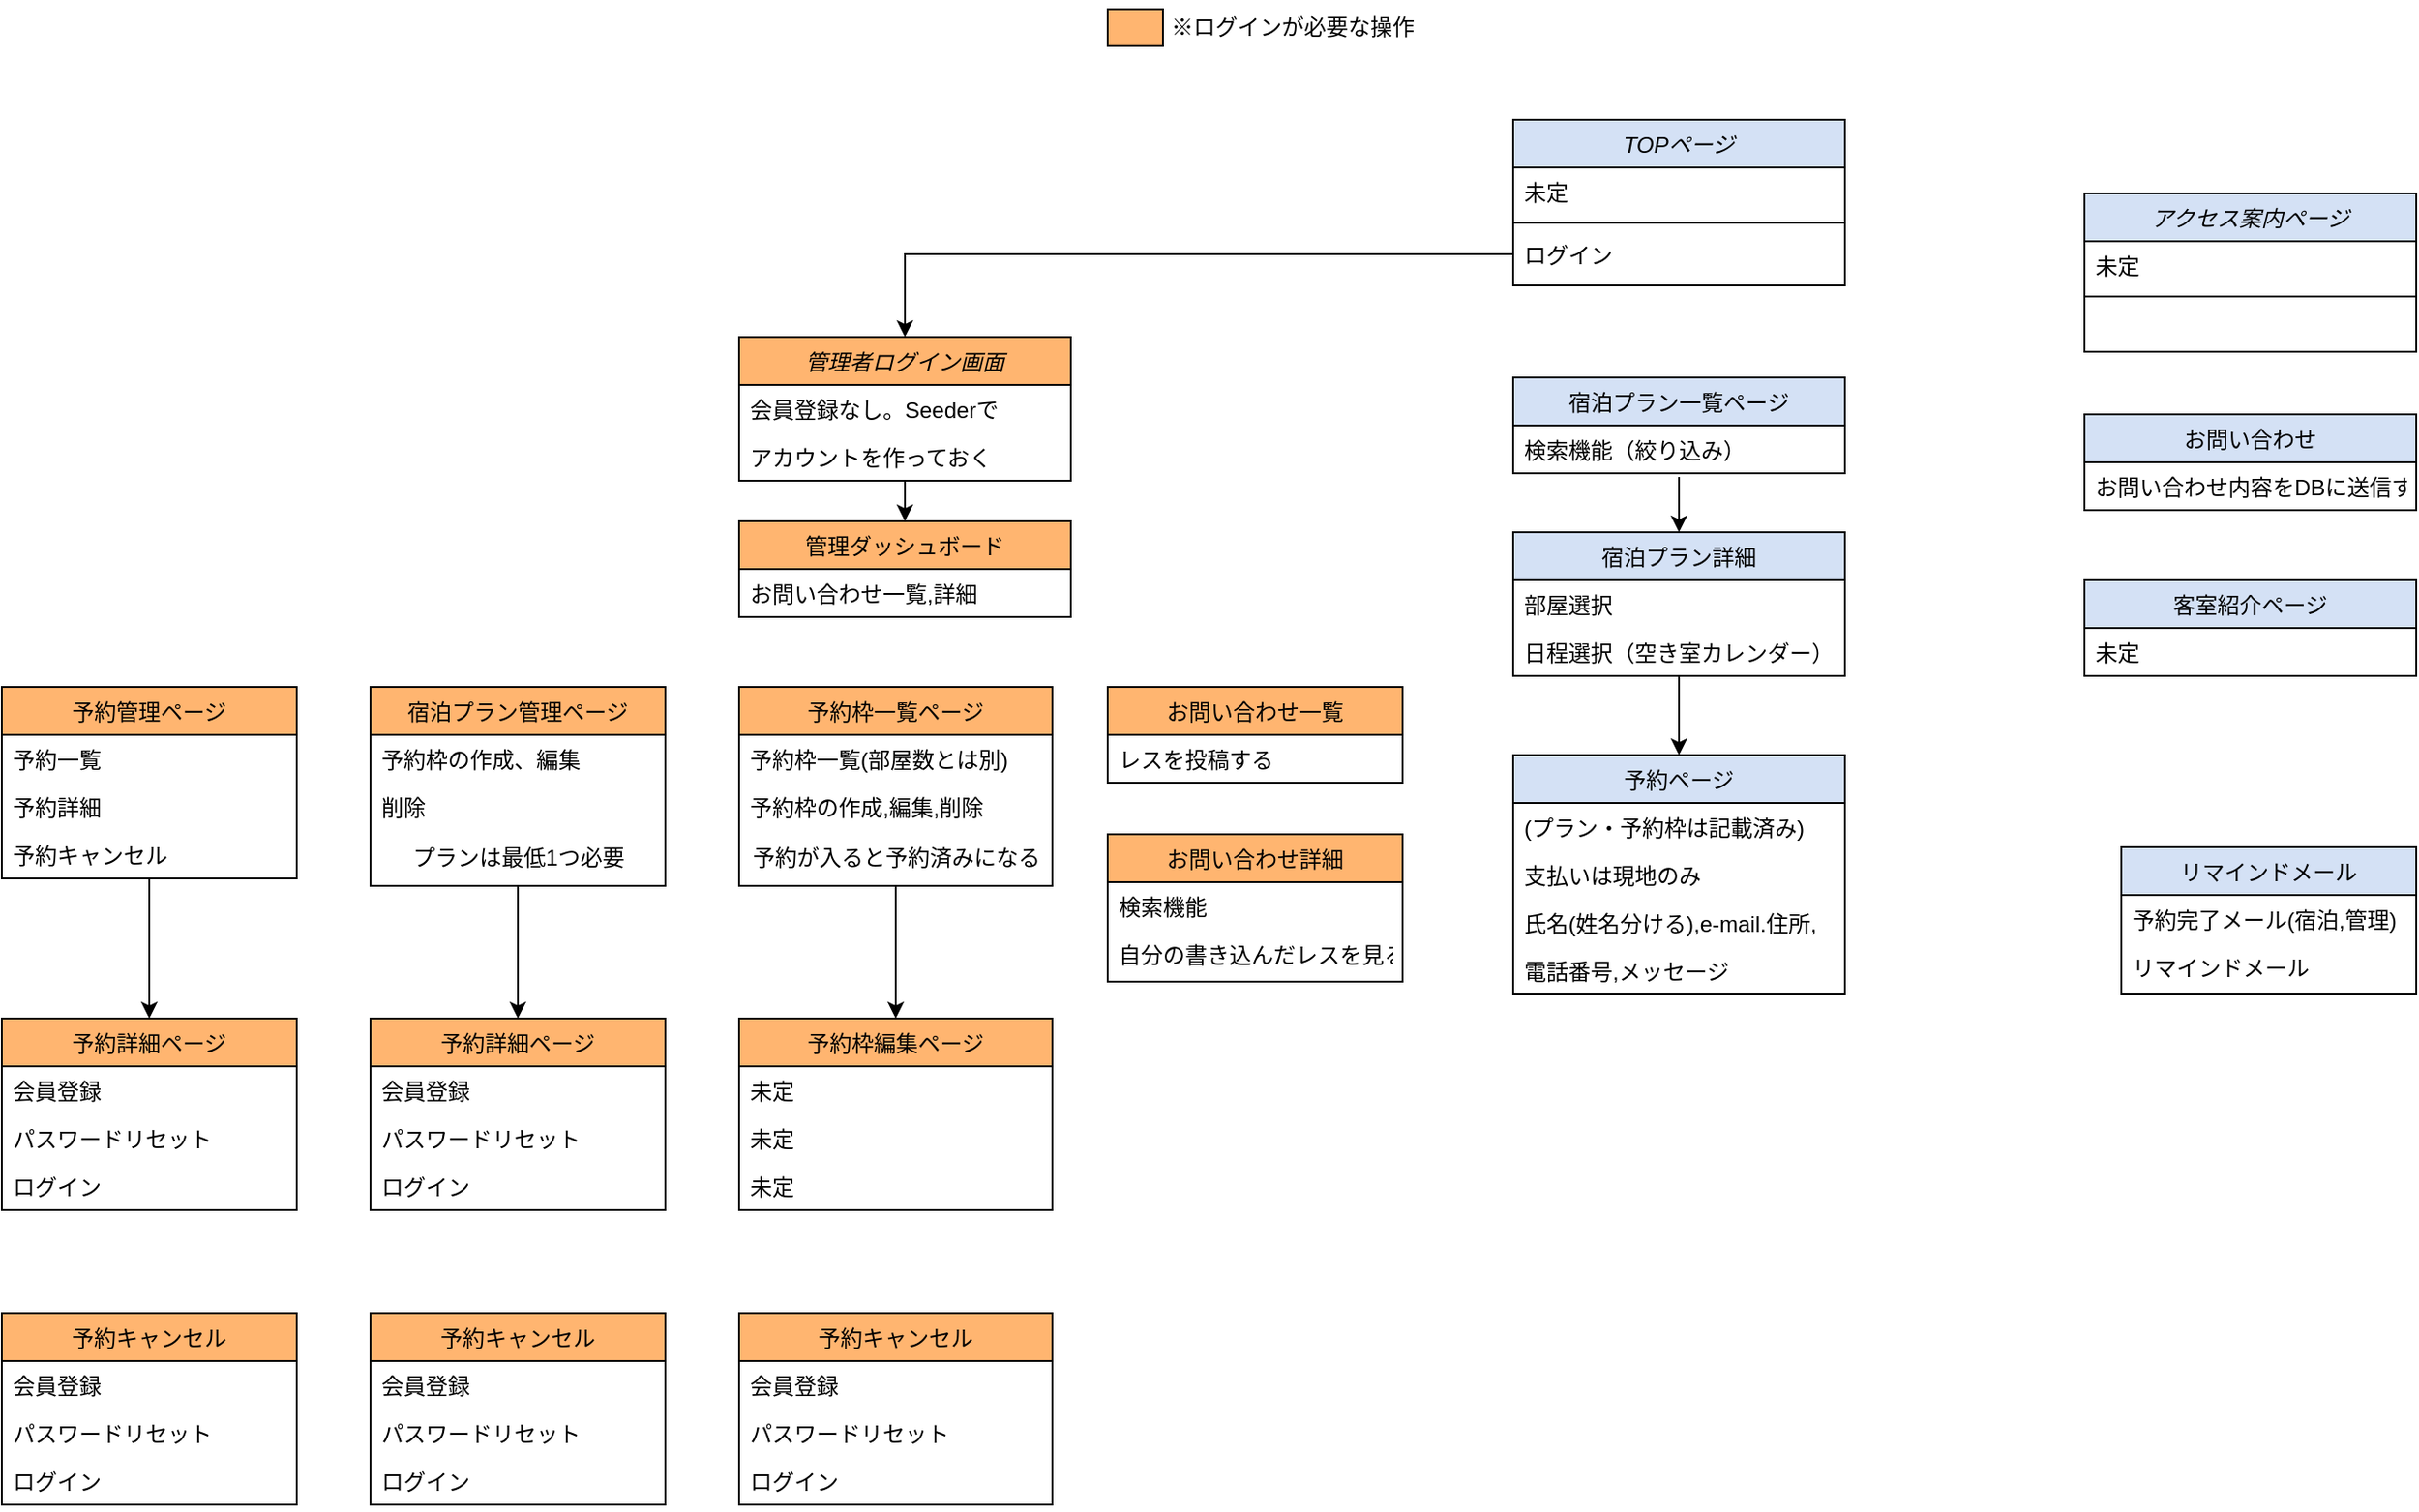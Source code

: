 <mxfile version="21.4.0" type="github">
  <diagram id="C5RBs43oDa-KdzZeNtuy" name="Page-1">
    <mxGraphModel dx="1861" dy="484" grid="1" gridSize="10" guides="1" tooltips="1" connect="1" arrows="1" fold="1" page="1" pageScale="1" pageWidth="827" pageHeight="1169" math="0" shadow="0">
      <root>
        <mxCell id="WIyWlLk6GJQsqaUBKTNV-0" />
        <mxCell id="WIyWlLk6GJQsqaUBKTNV-1" parent="WIyWlLk6GJQsqaUBKTNV-0" />
        <mxCell id="bl8yfyfB_bJRX0V0p2GD-0" value="TOPページ" style="swimlane;fontStyle=2;align=center;verticalAlign=top;childLayout=stackLayout;horizontal=1;startSize=26;horizontalStack=0;resizeParent=1;resizeLast=0;collapsible=1;marginBottom=0;rounded=0;shadow=0;strokeWidth=1;fillColor=#D4E1F5;" parent="WIyWlLk6GJQsqaUBKTNV-1" vertex="1">
          <mxGeometry x="240" y="80" width="180" height="90" as="geometry">
            <mxRectangle x="220" y="80" width="160" height="26" as="alternateBounds" />
          </mxGeometry>
        </mxCell>
        <mxCell id="bl8yfyfB_bJRX0V0p2GD-1" value="未定" style="text;align=left;verticalAlign=top;spacingLeft=4;spacingRight=4;overflow=hidden;rotatable=0;points=[[0,0.5],[1,0.5]];portConstraint=eastwest;" parent="bl8yfyfB_bJRX0V0p2GD-0" vertex="1">
          <mxGeometry y="26" width="180" height="26" as="geometry" />
        </mxCell>
        <mxCell id="bl8yfyfB_bJRX0V0p2GD-2" value="" style="line;html=1;strokeWidth=1;align=left;verticalAlign=middle;spacingTop=-1;spacingLeft=3;spacingRight=3;rotatable=0;labelPosition=right;points=[];portConstraint=eastwest;" parent="bl8yfyfB_bJRX0V0p2GD-0" vertex="1">
          <mxGeometry y="52" width="180" height="8" as="geometry" />
        </mxCell>
        <mxCell id="bl8yfyfB_bJRX0V0p2GD-7" value="ログイン" style="text;align=left;verticalAlign=top;spacingLeft=4;spacingRight=4;overflow=hidden;rotatable=0;points=[[0,0.5],[1,0.5]];portConstraint=eastwest;" parent="bl8yfyfB_bJRX0V0p2GD-0" vertex="1">
          <mxGeometry y="60" width="180" height="26" as="geometry" />
        </mxCell>
        <mxCell id="bl8yfyfB_bJRX0V0p2GD-9" value="予約ページ" style="swimlane;fontStyle=0;align=center;verticalAlign=top;childLayout=stackLayout;horizontal=1;startSize=26;horizontalStack=0;resizeParent=1;resizeLast=0;collapsible=1;marginBottom=0;rounded=0;shadow=0;strokeWidth=1;fillColor=#D4E1F5;" parent="WIyWlLk6GJQsqaUBKTNV-1" vertex="1">
          <mxGeometry x="240" y="425" width="180" height="130" as="geometry">
            <mxRectangle x="130" y="380" width="160" height="26" as="alternateBounds" />
          </mxGeometry>
        </mxCell>
        <mxCell id="bl8yfyfB_bJRX0V0p2GD-10" value="(プラン・予約枠は記載済み)" style="text;align=left;verticalAlign=top;spacingLeft=4;spacingRight=4;overflow=hidden;rotatable=0;points=[[0,0.5],[1,0.5]];portConstraint=eastwest;" parent="bl8yfyfB_bJRX0V0p2GD-9" vertex="1">
          <mxGeometry y="26" width="180" height="26" as="geometry" />
        </mxCell>
        <mxCell id="bl8yfyfB_bJRX0V0p2GD-11" value="支払いは現地のみ" style="text;align=left;verticalAlign=top;spacingLeft=4;spacingRight=4;overflow=hidden;rotatable=0;points=[[0,0.5],[1,0.5]];portConstraint=eastwest;rounded=0;shadow=0;html=0;" parent="bl8yfyfB_bJRX0V0p2GD-9" vertex="1">
          <mxGeometry y="52" width="180" height="26" as="geometry" />
        </mxCell>
        <mxCell id="bl8yfyfB_bJRX0V0p2GD-12" value="氏名(姓名分ける),e-mail.住所," style="text;align=left;verticalAlign=top;spacingLeft=4;spacingRight=4;overflow=hidden;rotatable=0;points=[[0,0.5],[1,0.5]];portConstraint=eastwest;rounded=0;shadow=0;html=0;" parent="bl8yfyfB_bJRX0V0p2GD-9" vertex="1">
          <mxGeometry y="78" width="180" height="26" as="geometry" />
        </mxCell>
        <mxCell id="-IESsYVYVI_-EmZ2xDrL-3" value="電話番号,メッセージ" style="text;align=left;verticalAlign=top;spacingLeft=4;spacingRight=4;overflow=hidden;rotatable=0;points=[[0,0.5],[1,0.5]];portConstraint=eastwest;rounded=0;shadow=0;html=0;" vertex="1" parent="bl8yfyfB_bJRX0V0p2GD-9">
          <mxGeometry y="104" width="180" height="26" as="geometry" />
        </mxCell>
        <mxCell id="qMaIDWYa7PjaukdQb-Qr-4" value="" style="edgeStyle=orthogonalEdgeStyle;rounded=0;orthogonalLoop=1;jettySize=auto;html=1;entryX=0.5;entryY=0;entryDx=0;entryDy=0;" parent="WIyWlLk6GJQsqaUBKTNV-1" source="bl8yfyfB_bJRX0V0p2GD-13" target="bl8yfyfB_bJRX0V0p2GD-9" edge="1">
          <mxGeometry relative="1" as="geometry" />
        </mxCell>
        <mxCell id="bl8yfyfB_bJRX0V0p2GD-13" value="宿泊プラン詳細" style="swimlane;fontStyle=0;align=center;verticalAlign=top;childLayout=stackLayout;horizontal=1;startSize=26;horizontalStack=0;resizeParent=1;resizeLast=0;collapsible=1;marginBottom=0;rounded=0;shadow=0;strokeWidth=1;fillColor=#D4E1F5;" parent="WIyWlLk6GJQsqaUBKTNV-1" vertex="1">
          <mxGeometry x="240" y="304" width="180" height="78" as="geometry">
            <mxRectangle x="340" y="380" width="170" height="26" as="alternateBounds" />
          </mxGeometry>
        </mxCell>
        <mxCell id="bl8yfyfB_bJRX0V0p2GD-14" value="部屋選択" style="text;align=left;verticalAlign=top;spacingLeft=4;spacingRight=4;overflow=hidden;rotatable=0;points=[[0,0.5],[1,0.5]];portConstraint=eastwest;" parent="bl8yfyfB_bJRX0V0p2GD-13" vertex="1">
          <mxGeometry y="26" width="180" height="26" as="geometry" />
        </mxCell>
        <mxCell id="-IESsYVYVI_-EmZ2xDrL-0" value="日程選択（空き室カレンダー）" style="text;align=left;verticalAlign=top;spacingLeft=4;spacingRight=4;overflow=hidden;rotatable=0;points=[[0,0.5],[1,0.5]];portConstraint=eastwest;" vertex="1" parent="bl8yfyfB_bJRX0V0p2GD-13">
          <mxGeometry y="52" width="180" height="26" as="geometry" />
        </mxCell>
        <mxCell id="bl8yfyfB_bJRX0V0p2GD-17" value="宿泊プラン一覧ページ" style="swimlane;fontStyle=0;align=center;verticalAlign=top;childLayout=stackLayout;horizontal=1;startSize=26;horizontalStack=0;resizeParent=1;resizeLast=0;collapsible=1;marginBottom=0;rounded=0;shadow=0;strokeWidth=1;fillColor=#D4E1F5;" parent="WIyWlLk6GJQsqaUBKTNV-1" vertex="1">
          <mxGeometry x="240" y="220" width="180" height="52" as="geometry">
            <mxRectangle x="420" y="360" width="160" height="26" as="alternateBounds" />
          </mxGeometry>
        </mxCell>
        <mxCell id="bl8yfyfB_bJRX0V0p2GD-18" value="検索機能（絞り込み）" style="text;align=left;verticalAlign=top;spacingLeft=4;spacingRight=4;overflow=hidden;rotatable=0;points=[[0,0.5],[1,0.5]];portConstraint=eastwest;" parent="bl8yfyfB_bJRX0V0p2GD-17" vertex="1">
          <mxGeometry y="26" width="180" height="26" as="geometry" />
        </mxCell>
        <mxCell id="bl8yfyfB_bJRX0V0p2GD-24" value="アクセス案内ページ" style="swimlane;fontStyle=2;align=center;verticalAlign=top;childLayout=stackLayout;horizontal=1;startSize=26;horizontalStack=0;resizeParent=1;resizeLast=0;collapsible=1;marginBottom=0;rounded=0;shadow=0;strokeWidth=1;fillColor=#D4E1F5;" parent="WIyWlLk6GJQsqaUBKTNV-1" vertex="1">
          <mxGeometry x="550" y="120" width="180" height="86" as="geometry">
            <mxRectangle x="220" y="80" width="160" height="26" as="alternateBounds" />
          </mxGeometry>
        </mxCell>
        <mxCell id="bl8yfyfB_bJRX0V0p2GD-25" value="未定" style="text;align=left;verticalAlign=top;spacingLeft=4;spacingRight=4;overflow=hidden;rotatable=0;points=[[0,0.5],[1,0.5]];portConstraint=eastwest;" parent="bl8yfyfB_bJRX0V0p2GD-24" vertex="1">
          <mxGeometry y="26" width="180" height="26" as="geometry" />
        </mxCell>
        <mxCell id="bl8yfyfB_bJRX0V0p2GD-26" value="" style="line;html=1;strokeWidth=1;align=left;verticalAlign=middle;spacingTop=-1;spacingLeft=3;spacingRight=3;rotatable=0;labelPosition=right;points=[];portConstraint=eastwest;" parent="bl8yfyfB_bJRX0V0p2GD-24" vertex="1">
          <mxGeometry y="52" width="180" height="8" as="geometry" />
        </mxCell>
        <mxCell id="bl8yfyfB_bJRX0V0p2GD-28" value="客室紹介ページ" style="swimlane;fontStyle=0;align=center;verticalAlign=top;childLayout=stackLayout;horizontal=1;startSize=26;horizontalStack=0;resizeParent=1;resizeLast=0;collapsible=1;marginBottom=0;rounded=0;shadow=0;strokeWidth=1;fillColor=#D4E1F5;" parent="WIyWlLk6GJQsqaUBKTNV-1" vertex="1">
          <mxGeometry x="550" y="330" width="180" height="52" as="geometry">
            <mxRectangle x="440" y="80" width="160" height="26" as="alternateBounds" />
          </mxGeometry>
        </mxCell>
        <mxCell id="bl8yfyfB_bJRX0V0p2GD-29" value="未定" style="text;align=left;verticalAlign=top;spacingLeft=4;spacingRight=4;overflow=hidden;rotatable=0;points=[[0,0.5],[1,0.5]];portConstraint=eastwest;fillColor=#FFFFFF;strokeColor=#000000;" parent="bl8yfyfB_bJRX0V0p2GD-28" vertex="1">
          <mxGeometry y="26" width="180" height="26" as="geometry" />
        </mxCell>
        <mxCell id="qMaIDWYa7PjaukdQb-Qr-2" value="" style="rounded=0;whiteSpace=wrap;html=1;fillColor=#FFB570;" parent="WIyWlLk6GJQsqaUBKTNV-1" vertex="1">
          <mxGeometry x="20" y="20" width="30" height="20" as="geometry" />
        </mxCell>
        <mxCell id="qMaIDWYa7PjaukdQb-Qr-3" value="※ログインが必要な操作" style="text;html=1;align=center;verticalAlign=middle;resizable=0;points=[];autosize=1;strokeColor=none;fillColor=none;" parent="WIyWlLk6GJQsqaUBKTNV-1" vertex="1">
          <mxGeometry x="40" y="15" width="160" height="30" as="geometry" />
        </mxCell>
        <mxCell id="qMaIDWYa7PjaukdQb-Qr-6" value="リマインドメール" style="swimlane;fontStyle=0;align=center;verticalAlign=top;childLayout=stackLayout;horizontal=1;startSize=26;horizontalStack=0;resizeParent=1;resizeLast=0;collapsible=1;marginBottom=0;rounded=0;shadow=0;strokeWidth=1;fillColor=#D4E1F5;" parent="WIyWlLk6GJQsqaUBKTNV-1" vertex="1">
          <mxGeometry x="570" y="475" width="160" height="80" as="geometry">
            <mxRectangle x="130" y="380" width="160" height="26" as="alternateBounds" />
          </mxGeometry>
        </mxCell>
        <mxCell id="qMaIDWYa7PjaukdQb-Qr-7" value="予約完了メール(宿泊,管理)" style="text;align=left;verticalAlign=top;spacingLeft=4;spacingRight=4;overflow=hidden;rotatable=0;points=[[0,0.5],[1,0.5]];portConstraint=eastwest;" parent="qMaIDWYa7PjaukdQb-Qr-6" vertex="1">
          <mxGeometry y="26" width="160" height="26" as="geometry" />
        </mxCell>
        <mxCell id="qMaIDWYa7PjaukdQb-Qr-8" value="リマインドメール" style="text;align=left;verticalAlign=top;spacingLeft=4;spacingRight=4;overflow=hidden;rotatable=0;points=[[0,0.5],[1,0.5]];portConstraint=eastwest;rounded=0;shadow=0;html=0;" parent="qMaIDWYa7PjaukdQb-Qr-6" vertex="1">
          <mxGeometry y="52" width="160" height="26" as="geometry" />
        </mxCell>
        <mxCell id="qMaIDWYa7PjaukdQb-Qr-11" value="管理ダッシュボード" style="swimlane;fontStyle=0;align=center;verticalAlign=top;childLayout=stackLayout;horizontal=1;startSize=26;horizontalStack=0;resizeParent=1;resizeLast=0;collapsible=1;marginBottom=0;rounded=0;shadow=0;strokeWidth=1;fillColor=#FFB570;" parent="WIyWlLk6GJQsqaUBKTNV-1" vertex="1">
          <mxGeometry x="-180" y="298" width="180" height="52" as="geometry">
            <mxRectangle x="440" y="80" width="160" height="26" as="alternateBounds" />
          </mxGeometry>
        </mxCell>
        <mxCell id="qMaIDWYa7PjaukdQb-Qr-12" value="お問い合わせ一覧,詳細" style="text;align=left;verticalAlign=top;spacingLeft=4;spacingRight=4;overflow=hidden;rotatable=0;points=[[0,0.5],[1,0.5]];portConstraint=eastwest;" parent="qMaIDWYa7PjaukdQb-Qr-11" vertex="1">
          <mxGeometry y="26" width="180" height="26" as="geometry" />
        </mxCell>
        <mxCell id="qMaIDWYa7PjaukdQb-Qr-13" value="お問い合わせ詳細" style="swimlane;fontStyle=0;align=center;verticalAlign=top;childLayout=stackLayout;horizontal=1;startSize=26;horizontalStack=0;resizeParent=1;resizeLast=0;collapsible=1;marginBottom=0;rounded=0;shadow=0;strokeWidth=1;fillColor=#FFB570;" parent="WIyWlLk6GJQsqaUBKTNV-1" vertex="1">
          <mxGeometry x="20" y="468" width="160" height="80" as="geometry">
            <mxRectangle x="420" y="360" width="160" height="26" as="alternateBounds" />
          </mxGeometry>
        </mxCell>
        <mxCell id="qMaIDWYa7PjaukdQb-Qr-14" value="検索機能" style="text;align=left;verticalAlign=top;spacingLeft=4;spacingRight=4;overflow=hidden;rotatable=0;points=[[0,0.5],[1,0.5]];portConstraint=eastwest;" parent="qMaIDWYa7PjaukdQb-Qr-13" vertex="1">
          <mxGeometry y="26" width="160" height="26" as="geometry" />
        </mxCell>
        <mxCell id="qMaIDWYa7PjaukdQb-Qr-15" value="自分の書き込んだレスを見る" style="text;align=left;verticalAlign=top;spacingLeft=4;spacingRight=4;overflow=hidden;rotatable=0;points=[[0,0.5],[1,0.5]];portConstraint=eastwest;rounded=0;shadow=0;html=0;" parent="qMaIDWYa7PjaukdQb-Qr-13" vertex="1">
          <mxGeometry y="52" width="160" height="26" as="geometry" />
        </mxCell>
        <mxCell id="-IESsYVYVI_-EmZ2xDrL-21" value="" style="edgeStyle=orthogonalEdgeStyle;rounded=0;orthogonalLoop=1;jettySize=auto;html=1;entryX=0.5;entryY=0;entryDx=0;entryDy=0;" edge="1" parent="WIyWlLk6GJQsqaUBKTNV-1" source="qMaIDWYa7PjaukdQb-Qr-16" target="qMaIDWYa7PjaukdQb-Qr-11">
          <mxGeometry relative="1" as="geometry" />
        </mxCell>
        <mxCell id="qMaIDWYa7PjaukdQb-Qr-16" value="管理者ログイン画面" style="swimlane;fontStyle=2;align=center;verticalAlign=top;childLayout=stackLayout;horizontal=1;startSize=26;horizontalStack=0;resizeParent=1;resizeLast=0;collapsible=1;marginBottom=0;rounded=0;shadow=0;strokeWidth=1;fillColor=#FFB570;" parent="WIyWlLk6GJQsqaUBKTNV-1" vertex="1">
          <mxGeometry x="-180" y="198" width="180" height="78" as="geometry">
            <mxRectangle x="220" y="80" width="160" height="26" as="alternateBounds" />
          </mxGeometry>
        </mxCell>
        <mxCell id="-IESsYVYVI_-EmZ2xDrL-19" value="会員登録なし。Seederで" style="text;align=left;verticalAlign=top;spacingLeft=4;spacingRight=4;overflow=hidden;rotatable=0;points=[[0,0.5],[1,0.5]];portConstraint=eastwest;" vertex="1" parent="qMaIDWYa7PjaukdQb-Qr-16">
          <mxGeometry y="26" width="180" height="26" as="geometry" />
        </mxCell>
        <mxCell id="qMaIDWYa7PjaukdQb-Qr-17" value="アカウントを作っておく" style="text;align=left;verticalAlign=top;spacingLeft=4;spacingRight=4;overflow=hidden;rotatable=0;points=[[0,0.5],[1,0.5]];portConstraint=eastwest;" parent="qMaIDWYa7PjaukdQb-Qr-16" vertex="1">
          <mxGeometry y="52" width="180" height="26" as="geometry" />
        </mxCell>
        <mxCell id="qMaIDWYa7PjaukdQb-Qr-20" value="お問い合わせ一覧" style="swimlane;fontStyle=0;align=center;verticalAlign=top;childLayout=stackLayout;horizontal=1;startSize=26;horizontalStack=0;resizeParent=1;resizeLast=0;collapsible=1;marginBottom=0;rounded=0;shadow=0;strokeWidth=1;fillColor=#FFB570;" parent="WIyWlLk6GJQsqaUBKTNV-1" vertex="1">
          <mxGeometry x="20" y="388" width="160" height="52" as="geometry">
            <mxRectangle x="440" y="80" width="160" height="26" as="alternateBounds" />
          </mxGeometry>
        </mxCell>
        <mxCell id="qMaIDWYa7PjaukdQb-Qr-21" value="レスを投稿する" style="text;align=left;verticalAlign=top;spacingLeft=4;spacingRight=4;overflow=hidden;rotatable=0;points=[[0,0.5],[1,0.5]];portConstraint=eastwest;fillColor=#FFFFFF;strokeColor=#000000;" parent="qMaIDWYa7PjaukdQb-Qr-20" vertex="1">
          <mxGeometry y="26" width="160" height="26" as="geometry" />
        </mxCell>
        <mxCell id="qMaIDWYa7PjaukdQb-Qr-22" value="予約枠編集ページ" style="swimlane;fontStyle=0;align=center;verticalAlign=top;childLayout=stackLayout;horizontal=1;startSize=26;horizontalStack=0;resizeParent=1;resizeLast=0;collapsible=1;marginBottom=0;rounded=0;shadow=0;strokeWidth=1;fillColor=#FFB570;" parent="WIyWlLk6GJQsqaUBKTNV-1" vertex="1">
          <mxGeometry x="-180" y="568" width="170" height="104" as="geometry">
            <mxRectangle x="130" y="380" width="160" height="26" as="alternateBounds" />
          </mxGeometry>
        </mxCell>
        <mxCell id="qMaIDWYa7PjaukdQb-Qr-23" value="未定" style="text;align=left;verticalAlign=top;spacingLeft=4;spacingRight=4;overflow=hidden;rotatable=0;points=[[0,0.5],[1,0.5]];portConstraint=eastwest;" parent="qMaIDWYa7PjaukdQb-Qr-22" vertex="1">
          <mxGeometry y="26" width="170" height="26" as="geometry" />
        </mxCell>
        <mxCell id="qMaIDWYa7PjaukdQb-Qr-24" value="未定" style="text;align=left;verticalAlign=top;spacingLeft=4;spacingRight=4;overflow=hidden;rotatable=0;points=[[0,0.5],[1,0.5]];portConstraint=eastwest;rounded=0;shadow=0;html=0;" parent="qMaIDWYa7PjaukdQb-Qr-22" vertex="1">
          <mxGeometry y="52" width="170" height="26" as="geometry" />
        </mxCell>
        <mxCell id="qMaIDWYa7PjaukdQb-Qr-25" value="未定" style="text;align=left;verticalAlign=top;spacingLeft=4;spacingRight=4;overflow=hidden;rotatable=0;points=[[0,0.5],[1,0.5]];portConstraint=eastwest;rounded=0;shadow=0;html=0;" parent="qMaIDWYa7PjaukdQb-Qr-22" vertex="1">
          <mxGeometry y="78" width="170" height="26" as="geometry" />
        </mxCell>
        <mxCell id="qMaIDWYa7PjaukdQb-Qr-26" value="" style="edgeStyle=orthogonalEdgeStyle;rounded=0;orthogonalLoop=1;jettySize=auto;html=1;entryX=0.5;entryY=0;entryDx=0;entryDy=0;" parent="WIyWlLk6GJQsqaUBKTNV-1" source="qMaIDWYa7PjaukdQb-Qr-27" target="qMaIDWYa7PjaukdQb-Qr-22" edge="1">
          <mxGeometry relative="1" as="geometry" />
        </mxCell>
        <mxCell id="qMaIDWYa7PjaukdQb-Qr-27" value="予約枠一覧ページ" style="swimlane;fontStyle=0;align=center;verticalAlign=top;childLayout=stackLayout;horizontal=1;startSize=26;horizontalStack=0;resizeParent=1;resizeLast=0;collapsible=1;marginBottom=0;rounded=0;shadow=0;strokeWidth=1;fillColor=#FFB570;" parent="WIyWlLk6GJQsqaUBKTNV-1" vertex="1">
          <mxGeometry x="-180" y="388" width="170" height="108" as="geometry">
            <mxRectangle x="340" y="380" width="170" height="26" as="alternateBounds" />
          </mxGeometry>
        </mxCell>
        <mxCell id="-IESsYVYVI_-EmZ2xDrL-26" value="予約枠一覧(部屋数とは別)" style="text;align=left;verticalAlign=top;spacingLeft=4;spacingRight=4;overflow=hidden;rotatable=0;points=[[0,0.5],[1,0.5]];portConstraint=eastwest;" vertex="1" parent="qMaIDWYa7PjaukdQb-Qr-27">
          <mxGeometry y="26" width="170" height="26" as="geometry" />
        </mxCell>
        <mxCell id="-IESsYVYVI_-EmZ2xDrL-27" value="予約枠の作成,編集,削除" style="text;align=left;verticalAlign=top;spacingLeft=4;spacingRight=4;overflow=hidden;rotatable=0;points=[[0,0.5],[1,0.5]];portConstraint=eastwest;" vertex="1" parent="qMaIDWYa7PjaukdQb-Qr-27">
          <mxGeometry y="52" width="170" height="26" as="geometry" />
        </mxCell>
        <mxCell id="-IESsYVYVI_-EmZ2xDrL-44" value="予約が入ると予約済みになる" style="text;html=1;align=center;verticalAlign=middle;resizable=0;points=[];autosize=1;strokeColor=none;fillColor=none;" vertex="1" parent="qMaIDWYa7PjaukdQb-Qr-27">
          <mxGeometry y="78" width="170" height="30" as="geometry" />
        </mxCell>
        <mxCell id="qMaIDWYa7PjaukdQb-Qr-29" value="予約キャンセル" style="swimlane;fontStyle=0;align=center;verticalAlign=top;childLayout=stackLayout;horizontal=1;startSize=26;horizontalStack=0;resizeParent=1;resizeLast=0;collapsible=1;marginBottom=0;rounded=0;shadow=0;strokeWidth=1;fillColor=#FFB570;" parent="WIyWlLk6GJQsqaUBKTNV-1" vertex="1">
          <mxGeometry x="-180" y="728" width="170" height="104" as="geometry">
            <mxRectangle x="130" y="380" width="160" height="26" as="alternateBounds" />
          </mxGeometry>
        </mxCell>
        <mxCell id="qMaIDWYa7PjaukdQb-Qr-30" value="会員登録" style="text;align=left;verticalAlign=top;spacingLeft=4;spacingRight=4;overflow=hidden;rotatable=0;points=[[0,0.5],[1,0.5]];portConstraint=eastwest;" parent="qMaIDWYa7PjaukdQb-Qr-29" vertex="1">
          <mxGeometry y="26" width="170" height="26" as="geometry" />
        </mxCell>
        <mxCell id="qMaIDWYa7PjaukdQb-Qr-31" value="パスワードリセット" style="text;align=left;verticalAlign=top;spacingLeft=4;spacingRight=4;overflow=hidden;rotatable=0;points=[[0,0.5],[1,0.5]];portConstraint=eastwest;rounded=0;shadow=0;html=0;" parent="qMaIDWYa7PjaukdQb-Qr-29" vertex="1">
          <mxGeometry y="52" width="170" height="26" as="geometry" />
        </mxCell>
        <mxCell id="qMaIDWYa7PjaukdQb-Qr-32" value="ログイン" style="text;align=left;verticalAlign=top;spacingLeft=4;spacingRight=4;overflow=hidden;rotatable=0;points=[[0,0.5],[1,0.5]];portConstraint=eastwest;rounded=0;shadow=0;html=0;" parent="qMaIDWYa7PjaukdQb-Qr-29" vertex="1">
          <mxGeometry y="78" width="170" height="26" as="geometry" />
        </mxCell>
        <mxCell id="-IESsYVYVI_-EmZ2xDrL-5" style="edgeStyle=orthogonalEdgeStyle;rounded=0;orthogonalLoop=1;jettySize=auto;html=1;exitX=0.5;exitY=1.077;exitDx=0;exitDy=0;entryX=0.5;entryY=0;entryDx=0;entryDy=0;exitPerimeter=0;" edge="1" parent="WIyWlLk6GJQsqaUBKTNV-1" source="bl8yfyfB_bJRX0V0p2GD-18" target="bl8yfyfB_bJRX0V0p2GD-13">
          <mxGeometry relative="1" as="geometry" />
        </mxCell>
        <mxCell id="bl8yfyfB_bJRX0V0p2GD-15" value="お問い合わせ" style="swimlane;fontStyle=0;align=center;verticalAlign=top;childLayout=stackLayout;horizontal=1;startSize=26;horizontalStack=0;resizeParent=1;resizeLast=0;collapsible=1;marginBottom=0;rounded=0;shadow=0;strokeWidth=1;fillColor=#D4E1F5;" parent="WIyWlLk6GJQsqaUBKTNV-1" vertex="1">
          <mxGeometry x="550" y="240" width="180" height="52" as="geometry">
            <mxRectangle x="440" y="80" width="160" height="26" as="alternateBounds" />
          </mxGeometry>
        </mxCell>
        <mxCell id="bl8yfyfB_bJRX0V0p2GD-16" value="お問い合わせ内容をDBに送信する" style="text;align=left;verticalAlign=top;spacingLeft=4;spacingRight=4;overflow=hidden;rotatable=0;points=[[0,0.5],[1,0.5]];portConstraint=eastwest;" parent="bl8yfyfB_bJRX0V0p2GD-15" vertex="1">
          <mxGeometry y="26" width="180" height="26" as="geometry" />
        </mxCell>
        <mxCell id="-IESsYVYVI_-EmZ2xDrL-28" value="予約詳細ページ" style="swimlane;fontStyle=0;align=center;verticalAlign=top;childLayout=stackLayout;horizontal=1;startSize=26;horizontalStack=0;resizeParent=1;resizeLast=0;collapsible=1;marginBottom=0;rounded=0;shadow=0;strokeWidth=1;fillColor=#FFB570;" vertex="1" parent="WIyWlLk6GJQsqaUBKTNV-1">
          <mxGeometry x="-380" y="568" width="160" height="104" as="geometry">
            <mxRectangle x="130" y="380" width="160" height="26" as="alternateBounds" />
          </mxGeometry>
        </mxCell>
        <mxCell id="-IESsYVYVI_-EmZ2xDrL-29" value="会員登録" style="text;align=left;verticalAlign=top;spacingLeft=4;spacingRight=4;overflow=hidden;rotatable=0;points=[[0,0.5],[1,0.5]];portConstraint=eastwest;" vertex="1" parent="-IESsYVYVI_-EmZ2xDrL-28">
          <mxGeometry y="26" width="160" height="26" as="geometry" />
        </mxCell>
        <mxCell id="-IESsYVYVI_-EmZ2xDrL-30" value="パスワードリセット" style="text;align=left;verticalAlign=top;spacingLeft=4;spacingRight=4;overflow=hidden;rotatable=0;points=[[0,0.5],[1,0.5]];portConstraint=eastwest;rounded=0;shadow=0;html=0;" vertex="1" parent="-IESsYVYVI_-EmZ2xDrL-28">
          <mxGeometry y="52" width="160" height="26" as="geometry" />
        </mxCell>
        <mxCell id="-IESsYVYVI_-EmZ2xDrL-31" value="ログイン" style="text;align=left;verticalAlign=top;spacingLeft=4;spacingRight=4;overflow=hidden;rotatable=0;points=[[0,0.5],[1,0.5]];portConstraint=eastwest;rounded=0;shadow=0;html=0;" vertex="1" parent="-IESsYVYVI_-EmZ2xDrL-28">
          <mxGeometry y="78" width="160" height="26" as="geometry" />
        </mxCell>
        <mxCell id="-IESsYVYVI_-EmZ2xDrL-32" value="" style="edgeStyle=orthogonalEdgeStyle;rounded=0;orthogonalLoop=1;jettySize=auto;html=1;entryX=0.5;entryY=0;entryDx=0;entryDy=0;" edge="1" parent="WIyWlLk6GJQsqaUBKTNV-1" source="-IESsYVYVI_-EmZ2xDrL-33" target="-IESsYVYVI_-EmZ2xDrL-28">
          <mxGeometry relative="1" as="geometry" />
        </mxCell>
        <mxCell id="-IESsYVYVI_-EmZ2xDrL-33" value="宿泊プラン管理ページ" style="swimlane;fontStyle=0;align=center;verticalAlign=top;childLayout=stackLayout;horizontal=1;startSize=26;horizontalStack=0;resizeParent=1;resizeLast=0;collapsible=1;marginBottom=0;rounded=0;shadow=0;strokeWidth=1;fillColor=#FFB570;" vertex="1" parent="WIyWlLk6GJQsqaUBKTNV-1">
          <mxGeometry x="-380" y="388" width="160" height="108" as="geometry">
            <mxRectangle x="340" y="380" width="170" height="26" as="alternateBounds" />
          </mxGeometry>
        </mxCell>
        <mxCell id="-IESsYVYVI_-EmZ2xDrL-34" value="予約枠の作成、編集" style="text;align=left;verticalAlign=top;spacingLeft=4;spacingRight=4;overflow=hidden;rotatable=0;points=[[0,0.5],[1,0.5]];portConstraint=eastwest;" vertex="1" parent="-IESsYVYVI_-EmZ2xDrL-33">
          <mxGeometry y="26" width="160" height="26" as="geometry" />
        </mxCell>
        <mxCell id="-IESsYVYVI_-EmZ2xDrL-35" value="削除" style="text;align=left;verticalAlign=top;spacingLeft=4;spacingRight=4;overflow=hidden;rotatable=0;points=[[0,0.5],[1,0.5]];portConstraint=eastwest;" vertex="1" parent="-IESsYVYVI_-EmZ2xDrL-33">
          <mxGeometry y="52" width="160" height="26" as="geometry" />
        </mxCell>
        <mxCell id="-IESsYVYVI_-EmZ2xDrL-61" value="プランは最低1つ必要" style="text;html=1;align=center;verticalAlign=middle;resizable=0;points=[];autosize=1;strokeColor=none;fillColor=none;" vertex="1" parent="-IESsYVYVI_-EmZ2xDrL-33">
          <mxGeometry y="78" width="160" height="30" as="geometry" />
        </mxCell>
        <mxCell id="-IESsYVYVI_-EmZ2xDrL-36" value="予約キャンセル" style="swimlane;fontStyle=0;align=center;verticalAlign=top;childLayout=stackLayout;horizontal=1;startSize=26;horizontalStack=0;resizeParent=1;resizeLast=0;collapsible=1;marginBottom=0;rounded=0;shadow=0;strokeWidth=1;fillColor=#FFB570;" vertex="1" parent="WIyWlLk6GJQsqaUBKTNV-1">
          <mxGeometry x="-380" y="728" width="160" height="104" as="geometry">
            <mxRectangle x="130" y="380" width="160" height="26" as="alternateBounds" />
          </mxGeometry>
        </mxCell>
        <mxCell id="-IESsYVYVI_-EmZ2xDrL-37" value="会員登録" style="text;align=left;verticalAlign=top;spacingLeft=4;spacingRight=4;overflow=hidden;rotatable=0;points=[[0,0.5],[1,0.5]];portConstraint=eastwest;" vertex="1" parent="-IESsYVYVI_-EmZ2xDrL-36">
          <mxGeometry y="26" width="160" height="26" as="geometry" />
        </mxCell>
        <mxCell id="-IESsYVYVI_-EmZ2xDrL-38" value="パスワードリセット" style="text;align=left;verticalAlign=top;spacingLeft=4;spacingRight=4;overflow=hidden;rotatable=0;points=[[0,0.5],[1,0.5]];portConstraint=eastwest;rounded=0;shadow=0;html=0;" vertex="1" parent="-IESsYVYVI_-EmZ2xDrL-36">
          <mxGeometry y="52" width="160" height="26" as="geometry" />
        </mxCell>
        <mxCell id="-IESsYVYVI_-EmZ2xDrL-39" value="ログイン" style="text;align=left;verticalAlign=top;spacingLeft=4;spacingRight=4;overflow=hidden;rotatable=0;points=[[0,0.5],[1,0.5]];portConstraint=eastwest;rounded=0;shadow=0;html=0;" vertex="1" parent="-IESsYVYVI_-EmZ2xDrL-36">
          <mxGeometry y="78" width="160" height="26" as="geometry" />
        </mxCell>
        <mxCell id="-IESsYVYVI_-EmZ2xDrL-46" value="予約詳細ページ" style="swimlane;fontStyle=0;align=center;verticalAlign=top;childLayout=stackLayout;horizontal=1;startSize=26;horizontalStack=0;resizeParent=1;resizeLast=0;collapsible=1;marginBottom=0;rounded=0;shadow=0;strokeWidth=1;fillColor=#FFB570;" vertex="1" parent="WIyWlLk6GJQsqaUBKTNV-1">
          <mxGeometry x="-580" y="568" width="160" height="104" as="geometry">
            <mxRectangle x="130" y="380" width="160" height="26" as="alternateBounds" />
          </mxGeometry>
        </mxCell>
        <mxCell id="-IESsYVYVI_-EmZ2xDrL-47" value="会員登録" style="text;align=left;verticalAlign=top;spacingLeft=4;spacingRight=4;overflow=hidden;rotatable=0;points=[[0,0.5],[1,0.5]];portConstraint=eastwest;" vertex="1" parent="-IESsYVYVI_-EmZ2xDrL-46">
          <mxGeometry y="26" width="160" height="26" as="geometry" />
        </mxCell>
        <mxCell id="-IESsYVYVI_-EmZ2xDrL-48" value="パスワードリセット" style="text;align=left;verticalAlign=top;spacingLeft=4;spacingRight=4;overflow=hidden;rotatable=0;points=[[0,0.5],[1,0.5]];portConstraint=eastwest;rounded=0;shadow=0;html=0;" vertex="1" parent="-IESsYVYVI_-EmZ2xDrL-46">
          <mxGeometry y="52" width="160" height="26" as="geometry" />
        </mxCell>
        <mxCell id="-IESsYVYVI_-EmZ2xDrL-49" value="ログイン" style="text;align=left;verticalAlign=top;spacingLeft=4;spacingRight=4;overflow=hidden;rotatable=0;points=[[0,0.5],[1,0.5]];portConstraint=eastwest;rounded=0;shadow=0;html=0;" vertex="1" parent="-IESsYVYVI_-EmZ2xDrL-46">
          <mxGeometry y="78" width="160" height="26" as="geometry" />
        </mxCell>
        <mxCell id="-IESsYVYVI_-EmZ2xDrL-50" value="" style="edgeStyle=orthogonalEdgeStyle;rounded=0;orthogonalLoop=1;jettySize=auto;html=1;entryX=0.5;entryY=0;entryDx=0;entryDy=0;" edge="1" parent="WIyWlLk6GJQsqaUBKTNV-1" source="-IESsYVYVI_-EmZ2xDrL-51" target="-IESsYVYVI_-EmZ2xDrL-46">
          <mxGeometry relative="1" as="geometry" />
        </mxCell>
        <mxCell id="-IESsYVYVI_-EmZ2xDrL-51" value="予約管理ページ" style="swimlane;fontStyle=0;align=center;verticalAlign=top;childLayout=stackLayout;horizontal=1;startSize=26;horizontalStack=0;resizeParent=1;resizeLast=0;collapsible=1;marginBottom=0;rounded=0;shadow=0;strokeWidth=1;fillColor=#FFB570;" vertex="1" parent="WIyWlLk6GJQsqaUBKTNV-1">
          <mxGeometry x="-580" y="388" width="160" height="104" as="geometry">
            <mxRectangle x="340" y="380" width="170" height="26" as="alternateBounds" />
          </mxGeometry>
        </mxCell>
        <mxCell id="-IESsYVYVI_-EmZ2xDrL-52" value="予約一覧" style="text;align=left;verticalAlign=top;spacingLeft=4;spacingRight=4;overflow=hidden;rotatable=0;points=[[0,0.5],[1,0.5]];portConstraint=eastwest;" vertex="1" parent="-IESsYVYVI_-EmZ2xDrL-51">
          <mxGeometry y="26" width="160" height="26" as="geometry" />
        </mxCell>
        <mxCell id="-IESsYVYVI_-EmZ2xDrL-58" value="予約詳細" style="text;align=left;verticalAlign=top;spacingLeft=4;spacingRight=4;overflow=hidden;rotatable=0;points=[[0,0.5],[1,0.5]];portConstraint=eastwest;" vertex="1" parent="-IESsYVYVI_-EmZ2xDrL-51">
          <mxGeometry y="52" width="160" height="26" as="geometry" />
        </mxCell>
        <mxCell id="-IESsYVYVI_-EmZ2xDrL-53" value="予約キャンセル" style="text;align=left;verticalAlign=top;spacingLeft=4;spacingRight=4;overflow=hidden;rotatable=0;points=[[0,0.5],[1,0.5]];portConstraint=eastwest;" vertex="1" parent="-IESsYVYVI_-EmZ2xDrL-51">
          <mxGeometry y="78" width="160" height="26" as="geometry" />
        </mxCell>
        <mxCell id="-IESsYVYVI_-EmZ2xDrL-54" value="予約キャンセル" style="swimlane;fontStyle=0;align=center;verticalAlign=top;childLayout=stackLayout;horizontal=1;startSize=26;horizontalStack=0;resizeParent=1;resizeLast=0;collapsible=1;marginBottom=0;rounded=0;shadow=0;strokeWidth=1;fillColor=#FFB570;" vertex="1" parent="WIyWlLk6GJQsqaUBKTNV-1">
          <mxGeometry x="-580" y="728" width="160" height="104" as="geometry">
            <mxRectangle x="130" y="380" width="160" height="26" as="alternateBounds" />
          </mxGeometry>
        </mxCell>
        <mxCell id="-IESsYVYVI_-EmZ2xDrL-55" value="会員登録" style="text;align=left;verticalAlign=top;spacingLeft=4;spacingRight=4;overflow=hidden;rotatable=0;points=[[0,0.5],[1,0.5]];portConstraint=eastwest;" vertex="1" parent="-IESsYVYVI_-EmZ2xDrL-54">
          <mxGeometry y="26" width="160" height="26" as="geometry" />
        </mxCell>
        <mxCell id="-IESsYVYVI_-EmZ2xDrL-56" value="パスワードリセット" style="text;align=left;verticalAlign=top;spacingLeft=4;spacingRight=4;overflow=hidden;rotatable=0;points=[[0,0.5],[1,0.5]];portConstraint=eastwest;rounded=0;shadow=0;html=0;" vertex="1" parent="-IESsYVYVI_-EmZ2xDrL-54">
          <mxGeometry y="52" width="160" height="26" as="geometry" />
        </mxCell>
        <mxCell id="-IESsYVYVI_-EmZ2xDrL-57" value="ログイン" style="text;align=left;verticalAlign=top;spacingLeft=4;spacingRight=4;overflow=hidden;rotatable=0;points=[[0,0.5],[1,0.5]];portConstraint=eastwest;rounded=0;shadow=0;html=0;" vertex="1" parent="-IESsYVYVI_-EmZ2xDrL-54">
          <mxGeometry y="78" width="160" height="26" as="geometry" />
        </mxCell>
        <mxCell id="-IESsYVYVI_-EmZ2xDrL-63" style="edgeStyle=orthogonalEdgeStyle;rounded=0;orthogonalLoop=1;jettySize=auto;html=1;exitX=0;exitY=0.5;exitDx=0;exitDy=0;entryX=0.5;entryY=0;entryDx=0;entryDy=0;" edge="1" parent="WIyWlLk6GJQsqaUBKTNV-1" source="bl8yfyfB_bJRX0V0p2GD-7" target="qMaIDWYa7PjaukdQb-Qr-16">
          <mxGeometry relative="1" as="geometry" />
        </mxCell>
      </root>
    </mxGraphModel>
  </diagram>
</mxfile>
